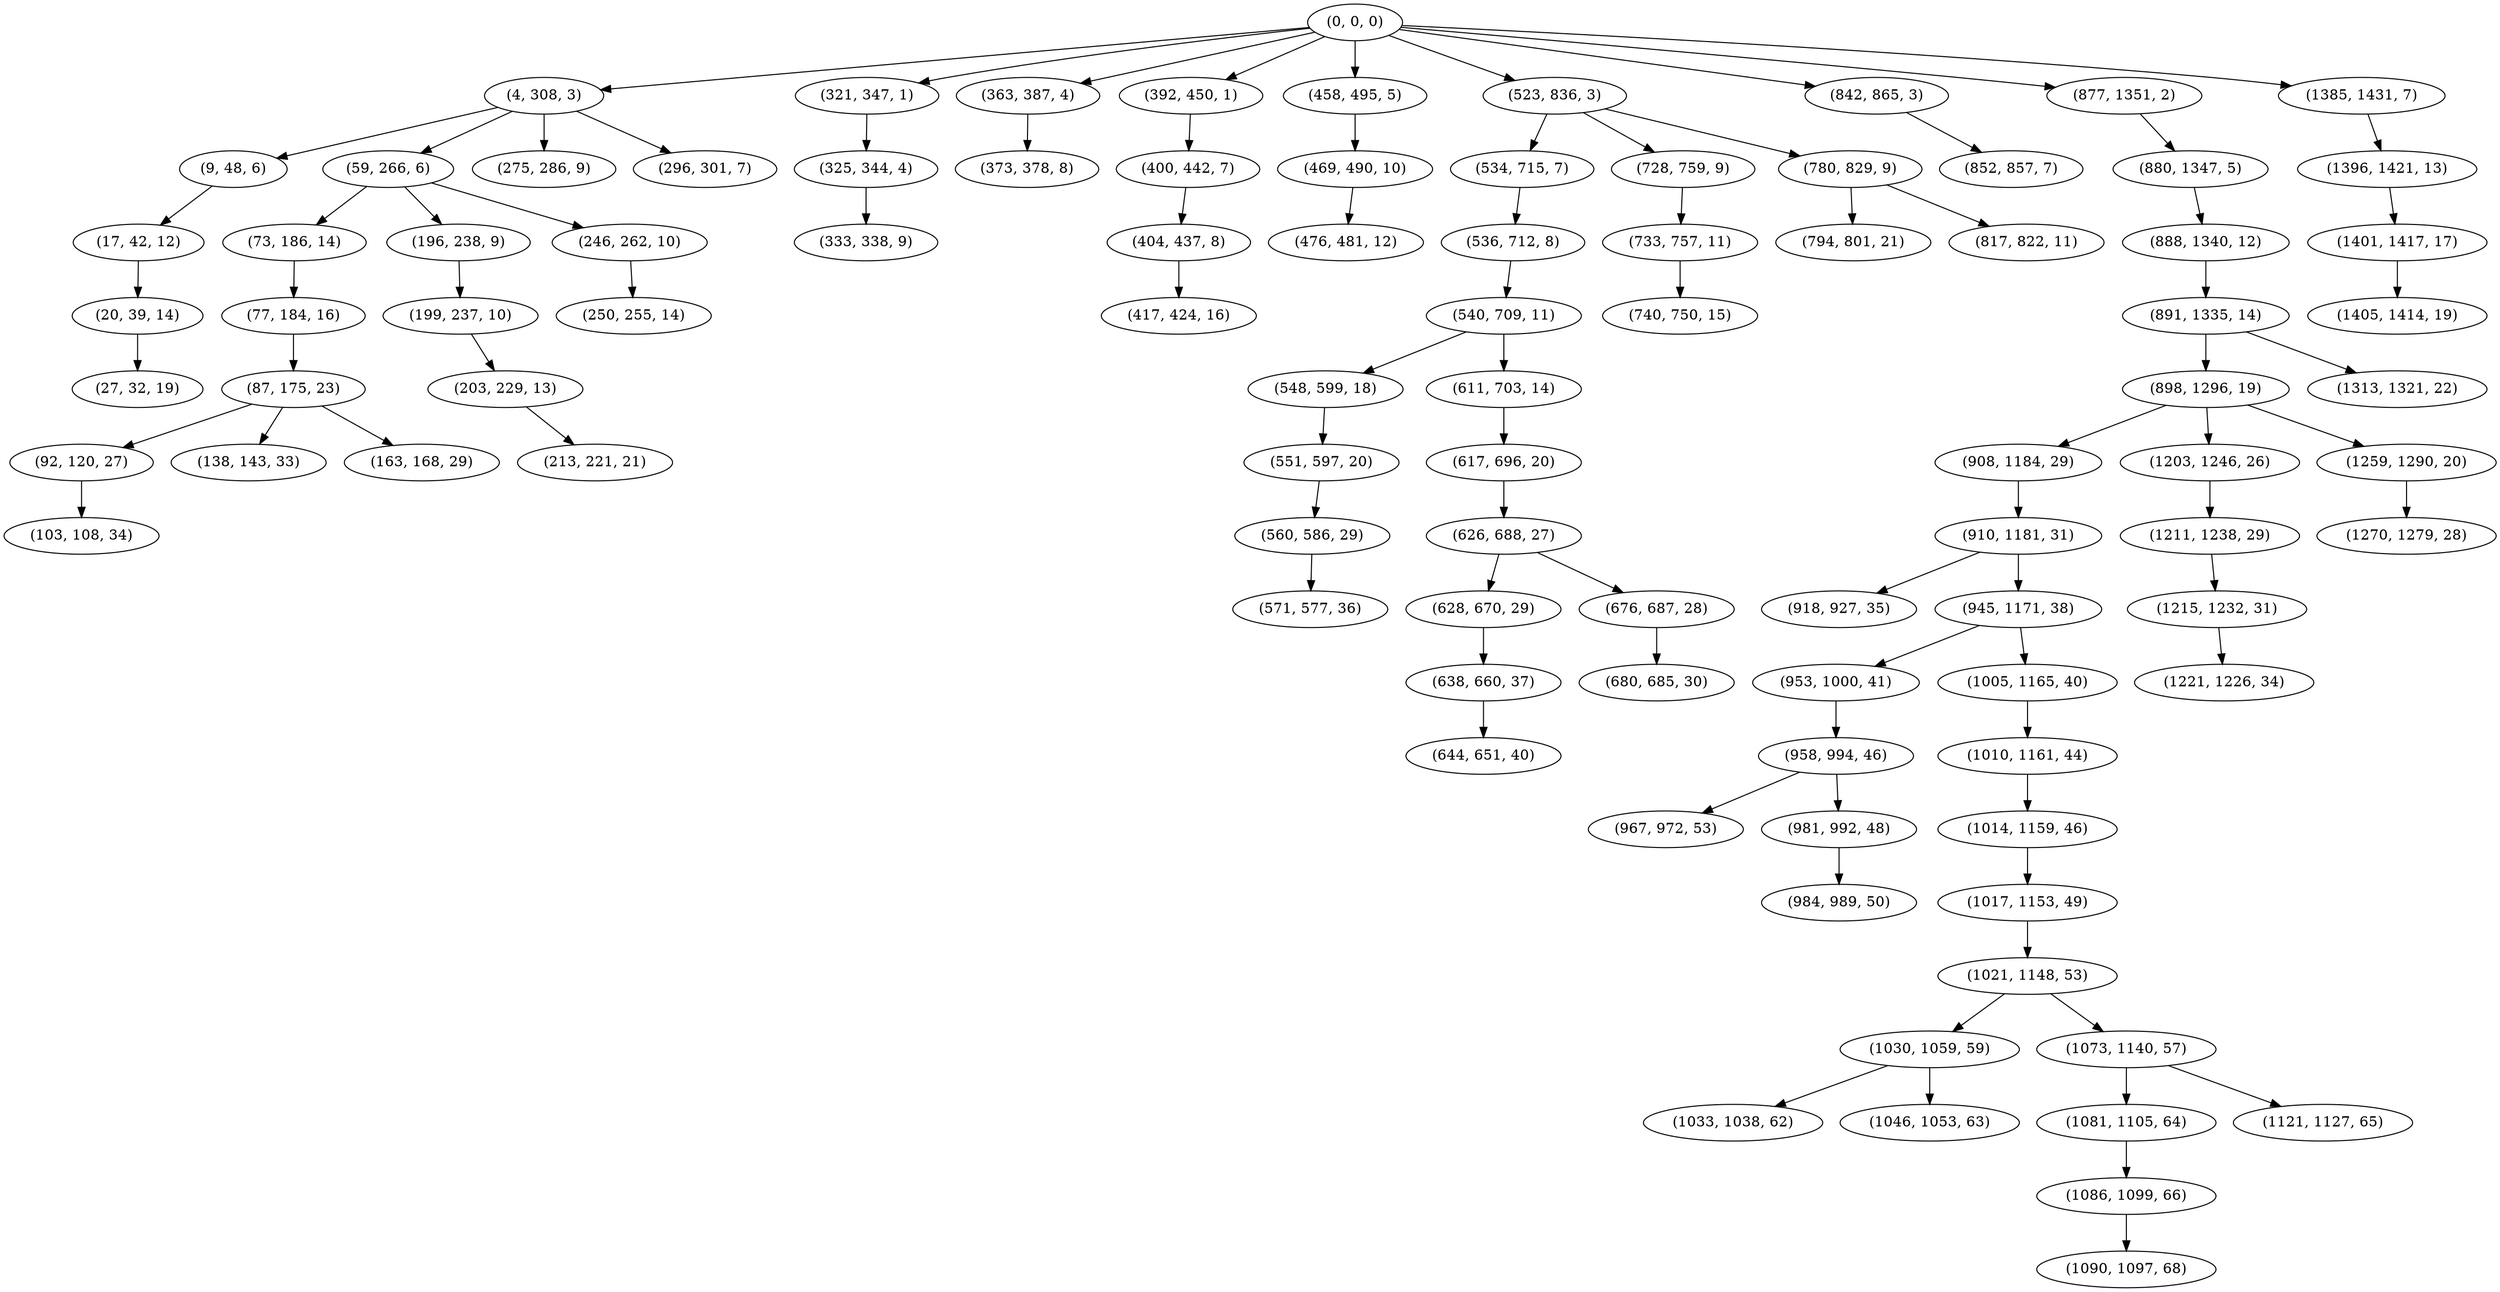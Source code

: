 digraph tree {
    "(0, 0, 0)";
    "(4, 308, 3)";
    "(9, 48, 6)";
    "(17, 42, 12)";
    "(20, 39, 14)";
    "(27, 32, 19)";
    "(59, 266, 6)";
    "(73, 186, 14)";
    "(77, 184, 16)";
    "(87, 175, 23)";
    "(92, 120, 27)";
    "(103, 108, 34)";
    "(138, 143, 33)";
    "(163, 168, 29)";
    "(196, 238, 9)";
    "(199, 237, 10)";
    "(203, 229, 13)";
    "(213, 221, 21)";
    "(246, 262, 10)";
    "(250, 255, 14)";
    "(275, 286, 9)";
    "(296, 301, 7)";
    "(321, 347, 1)";
    "(325, 344, 4)";
    "(333, 338, 9)";
    "(363, 387, 4)";
    "(373, 378, 8)";
    "(392, 450, 1)";
    "(400, 442, 7)";
    "(404, 437, 8)";
    "(417, 424, 16)";
    "(458, 495, 5)";
    "(469, 490, 10)";
    "(476, 481, 12)";
    "(523, 836, 3)";
    "(534, 715, 7)";
    "(536, 712, 8)";
    "(540, 709, 11)";
    "(548, 599, 18)";
    "(551, 597, 20)";
    "(560, 586, 29)";
    "(571, 577, 36)";
    "(611, 703, 14)";
    "(617, 696, 20)";
    "(626, 688, 27)";
    "(628, 670, 29)";
    "(638, 660, 37)";
    "(644, 651, 40)";
    "(676, 687, 28)";
    "(680, 685, 30)";
    "(728, 759, 9)";
    "(733, 757, 11)";
    "(740, 750, 15)";
    "(780, 829, 9)";
    "(794, 801, 21)";
    "(817, 822, 11)";
    "(842, 865, 3)";
    "(852, 857, 7)";
    "(877, 1351, 2)";
    "(880, 1347, 5)";
    "(888, 1340, 12)";
    "(891, 1335, 14)";
    "(898, 1296, 19)";
    "(908, 1184, 29)";
    "(910, 1181, 31)";
    "(918, 927, 35)";
    "(945, 1171, 38)";
    "(953, 1000, 41)";
    "(958, 994, 46)";
    "(967, 972, 53)";
    "(981, 992, 48)";
    "(984, 989, 50)";
    "(1005, 1165, 40)";
    "(1010, 1161, 44)";
    "(1014, 1159, 46)";
    "(1017, 1153, 49)";
    "(1021, 1148, 53)";
    "(1030, 1059, 59)";
    "(1033, 1038, 62)";
    "(1046, 1053, 63)";
    "(1073, 1140, 57)";
    "(1081, 1105, 64)";
    "(1086, 1099, 66)";
    "(1090, 1097, 68)";
    "(1121, 1127, 65)";
    "(1203, 1246, 26)";
    "(1211, 1238, 29)";
    "(1215, 1232, 31)";
    "(1221, 1226, 34)";
    "(1259, 1290, 20)";
    "(1270, 1279, 28)";
    "(1313, 1321, 22)";
    "(1385, 1431, 7)";
    "(1396, 1421, 13)";
    "(1401, 1417, 17)";
    "(1405, 1414, 19)";
    "(0, 0, 0)" -> "(4, 308, 3)";
    "(0, 0, 0)" -> "(321, 347, 1)";
    "(0, 0, 0)" -> "(363, 387, 4)";
    "(0, 0, 0)" -> "(392, 450, 1)";
    "(0, 0, 0)" -> "(458, 495, 5)";
    "(0, 0, 0)" -> "(523, 836, 3)";
    "(0, 0, 0)" -> "(842, 865, 3)";
    "(0, 0, 0)" -> "(877, 1351, 2)";
    "(0, 0, 0)" -> "(1385, 1431, 7)";
    "(4, 308, 3)" -> "(9, 48, 6)";
    "(4, 308, 3)" -> "(59, 266, 6)";
    "(4, 308, 3)" -> "(275, 286, 9)";
    "(4, 308, 3)" -> "(296, 301, 7)";
    "(9, 48, 6)" -> "(17, 42, 12)";
    "(17, 42, 12)" -> "(20, 39, 14)";
    "(20, 39, 14)" -> "(27, 32, 19)";
    "(59, 266, 6)" -> "(73, 186, 14)";
    "(59, 266, 6)" -> "(196, 238, 9)";
    "(59, 266, 6)" -> "(246, 262, 10)";
    "(73, 186, 14)" -> "(77, 184, 16)";
    "(77, 184, 16)" -> "(87, 175, 23)";
    "(87, 175, 23)" -> "(92, 120, 27)";
    "(87, 175, 23)" -> "(138, 143, 33)";
    "(87, 175, 23)" -> "(163, 168, 29)";
    "(92, 120, 27)" -> "(103, 108, 34)";
    "(196, 238, 9)" -> "(199, 237, 10)";
    "(199, 237, 10)" -> "(203, 229, 13)";
    "(203, 229, 13)" -> "(213, 221, 21)";
    "(246, 262, 10)" -> "(250, 255, 14)";
    "(321, 347, 1)" -> "(325, 344, 4)";
    "(325, 344, 4)" -> "(333, 338, 9)";
    "(363, 387, 4)" -> "(373, 378, 8)";
    "(392, 450, 1)" -> "(400, 442, 7)";
    "(400, 442, 7)" -> "(404, 437, 8)";
    "(404, 437, 8)" -> "(417, 424, 16)";
    "(458, 495, 5)" -> "(469, 490, 10)";
    "(469, 490, 10)" -> "(476, 481, 12)";
    "(523, 836, 3)" -> "(534, 715, 7)";
    "(523, 836, 3)" -> "(728, 759, 9)";
    "(523, 836, 3)" -> "(780, 829, 9)";
    "(534, 715, 7)" -> "(536, 712, 8)";
    "(536, 712, 8)" -> "(540, 709, 11)";
    "(540, 709, 11)" -> "(548, 599, 18)";
    "(540, 709, 11)" -> "(611, 703, 14)";
    "(548, 599, 18)" -> "(551, 597, 20)";
    "(551, 597, 20)" -> "(560, 586, 29)";
    "(560, 586, 29)" -> "(571, 577, 36)";
    "(611, 703, 14)" -> "(617, 696, 20)";
    "(617, 696, 20)" -> "(626, 688, 27)";
    "(626, 688, 27)" -> "(628, 670, 29)";
    "(626, 688, 27)" -> "(676, 687, 28)";
    "(628, 670, 29)" -> "(638, 660, 37)";
    "(638, 660, 37)" -> "(644, 651, 40)";
    "(676, 687, 28)" -> "(680, 685, 30)";
    "(728, 759, 9)" -> "(733, 757, 11)";
    "(733, 757, 11)" -> "(740, 750, 15)";
    "(780, 829, 9)" -> "(794, 801, 21)";
    "(780, 829, 9)" -> "(817, 822, 11)";
    "(842, 865, 3)" -> "(852, 857, 7)";
    "(877, 1351, 2)" -> "(880, 1347, 5)";
    "(880, 1347, 5)" -> "(888, 1340, 12)";
    "(888, 1340, 12)" -> "(891, 1335, 14)";
    "(891, 1335, 14)" -> "(898, 1296, 19)";
    "(891, 1335, 14)" -> "(1313, 1321, 22)";
    "(898, 1296, 19)" -> "(908, 1184, 29)";
    "(898, 1296, 19)" -> "(1203, 1246, 26)";
    "(898, 1296, 19)" -> "(1259, 1290, 20)";
    "(908, 1184, 29)" -> "(910, 1181, 31)";
    "(910, 1181, 31)" -> "(918, 927, 35)";
    "(910, 1181, 31)" -> "(945, 1171, 38)";
    "(945, 1171, 38)" -> "(953, 1000, 41)";
    "(945, 1171, 38)" -> "(1005, 1165, 40)";
    "(953, 1000, 41)" -> "(958, 994, 46)";
    "(958, 994, 46)" -> "(967, 972, 53)";
    "(958, 994, 46)" -> "(981, 992, 48)";
    "(981, 992, 48)" -> "(984, 989, 50)";
    "(1005, 1165, 40)" -> "(1010, 1161, 44)";
    "(1010, 1161, 44)" -> "(1014, 1159, 46)";
    "(1014, 1159, 46)" -> "(1017, 1153, 49)";
    "(1017, 1153, 49)" -> "(1021, 1148, 53)";
    "(1021, 1148, 53)" -> "(1030, 1059, 59)";
    "(1021, 1148, 53)" -> "(1073, 1140, 57)";
    "(1030, 1059, 59)" -> "(1033, 1038, 62)";
    "(1030, 1059, 59)" -> "(1046, 1053, 63)";
    "(1073, 1140, 57)" -> "(1081, 1105, 64)";
    "(1073, 1140, 57)" -> "(1121, 1127, 65)";
    "(1081, 1105, 64)" -> "(1086, 1099, 66)";
    "(1086, 1099, 66)" -> "(1090, 1097, 68)";
    "(1203, 1246, 26)" -> "(1211, 1238, 29)";
    "(1211, 1238, 29)" -> "(1215, 1232, 31)";
    "(1215, 1232, 31)" -> "(1221, 1226, 34)";
    "(1259, 1290, 20)" -> "(1270, 1279, 28)";
    "(1385, 1431, 7)" -> "(1396, 1421, 13)";
    "(1396, 1421, 13)" -> "(1401, 1417, 17)";
    "(1401, 1417, 17)" -> "(1405, 1414, 19)";
}
